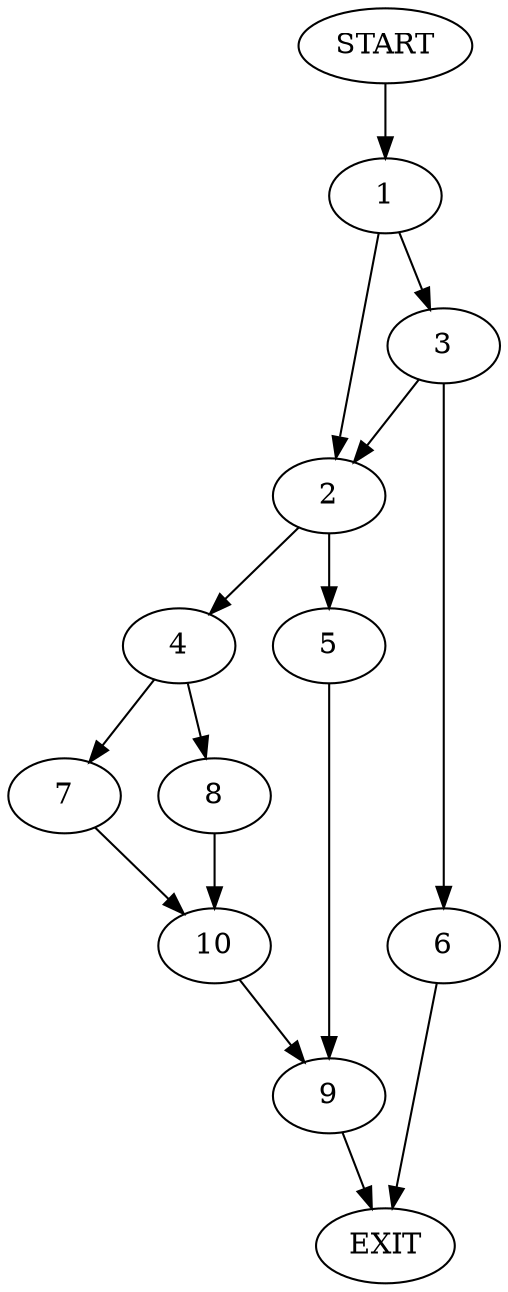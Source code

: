 digraph {
0 [label="START"]
11 [label="EXIT"]
0 -> 1
1 -> 2
1 -> 3
2 -> 4
2 -> 5
3 -> 6
3 -> 2
6 -> 11
4 -> 7
4 -> 8
5 -> 9
8 -> 10
7 -> 10
10 -> 9
9 -> 11
}
